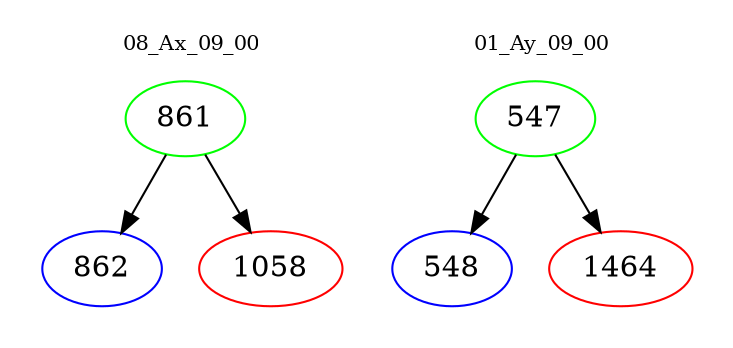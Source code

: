 digraph{
subgraph cluster_0 {
color = white
label = "08_Ax_09_00";
fontsize=10;
T0_861 [label="861", color="green"]
T0_861 -> T0_862 [color="black"]
T0_862 [label="862", color="blue"]
T0_861 -> T0_1058 [color="black"]
T0_1058 [label="1058", color="red"]
}
subgraph cluster_1 {
color = white
label = "01_Ay_09_00";
fontsize=10;
T1_547 [label="547", color="green"]
T1_547 -> T1_548 [color="black"]
T1_548 [label="548", color="blue"]
T1_547 -> T1_1464 [color="black"]
T1_1464 [label="1464", color="red"]
}
}
